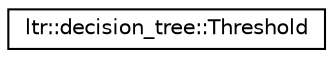 digraph G
{
  edge [fontname="Helvetica",fontsize="10",labelfontname="Helvetica",labelfontsize="10"];
  node [fontname="Helvetica",fontsize="10",shape=record];
  rankdir="LR";
  Node1 [label="ltr::decision_tree::Threshold",height=0.2,width=0.4,color="black", fillcolor="white", style="filled",URL="$structltr_1_1decision__tree_1_1_threshold.html"];
}
